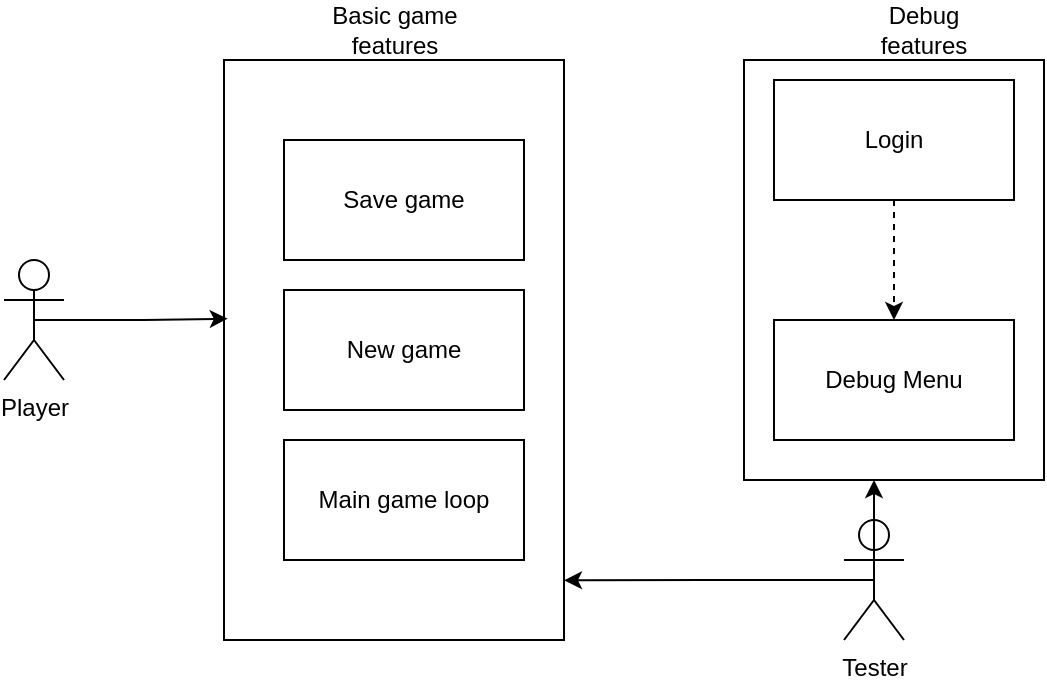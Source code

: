 <mxfile version="24.2.3" type="device">
  <diagram name="Page-1" id="3C9SZVpvr9mHW0cBooVO">
    <mxGraphModel dx="819" dy="447" grid="1" gridSize="10" guides="1" tooltips="1" connect="1" arrows="1" fold="1" page="1" pageScale="1" pageWidth="850" pageHeight="1100" math="0" shadow="0">
      <root>
        <mxCell id="0" />
        <mxCell id="1" parent="0" />
        <mxCell id="igfgxxir6rYcErchm6PJ-3" value="Player" style="shape=umlActor;verticalLabelPosition=bottom;verticalAlign=top;html=1;outlineConnect=0;" vertex="1" parent="1">
          <mxGeometry x="80" y="250" width="30" height="60" as="geometry" />
        </mxCell>
        <mxCell id="igfgxxir6rYcErchm6PJ-30" style="edgeStyle=orthogonalEdgeStyle;rounded=0;orthogonalLoop=1;jettySize=auto;html=1;exitX=0.5;exitY=0.5;exitDx=0;exitDy=0;exitPerimeter=0;" edge="1" parent="1" source="igfgxxir6rYcErchm6PJ-7">
          <mxGeometry relative="1" as="geometry">
            <mxPoint x="360" y="410.143" as="targetPoint" />
          </mxGeometry>
        </mxCell>
        <mxCell id="igfgxxir6rYcErchm6PJ-7" value="Tester" style="shape=umlActor;verticalLabelPosition=bottom;verticalAlign=top;html=1;outlineConnect=0;" vertex="1" parent="1">
          <mxGeometry x="500" y="380" width="30" height="60" as="geometry" />
        </mxCell>
        <mxCell id="igfgxxir6rYcErchm6PJ-21" value="" style="group" vertex="1" connectable="0" parent="1">
          <mxGeometry x="190" y="150" width="170" height="290" as="geometry" />
        </mxCell>
        <mxCell id="igfgxxir6rYcErchm6PJ-19" value="" style="rounded=0;whiteSpace=wrap;html=1;" vertex="1" parent="igfgxxir6rYcErchm6PJ-21">
          <mxGeometry width="170" height="290" as="geometry" />
        </mxCell>
        <mxCell id="igfgxxir6rYcErchm6PJ-16" value="Save game" style="rounded=0;whiteSpace=wrap;html=1;" vertex="1" parent="igfgxxir6rYcErchm6PJ-21">
          <mxGeometry x="30" y="40" width="120" height="60" as="geometry" />
        </mxCell>
        <mxCell id="igfgxxir6rYcErchm6PJ-17" value="New game" style="rounded=0;whiteSpace=wrap;html=1;" vertex="1" parent="igfgxxir6rYcErchm6PJ-21">
          <mxGeometry x="30" y="115" width="120" height="60" as="geometry" />
        </mxCell>
        <mxCell id="igfgxxir6rYcErchm6PJ-18" value="Main game loop" style="rounded=0;whiteSpace=wrap;html=1;" vertex="1" parent="igfgxxir6rYcErchm6PJ-21">
          <mxGeometry x="30" y="190" width="120" height="60" as="geometry" />
        </mxCell>
        <mxCell id="igfgxxir6rYcErchm6PJ-22" value="Basic game features" style="text;html=1;align=center;verticalAlign=middle;whiteSpace=wrap;rounded=0;" vertex="1" parent="1">
          <mxGeometry x="222.5" y="120" width="105" height="30" as="geometry" />
        </mxCell>
        <mxCell id="igfgxxir6rYcErchm6PJ-23" value="" style="rounded=0;whiteSpace=wrap;html=1;" vertex="1" parent="1">
          <mxGeometry x="450" y="150" width="150" height="210" as="geometry" />
        </mxCell>
        <mxCell id="igfgxxir6rYcErchm6PJ-24" value="Debug features" style="text;html=1;align=center;verticalAlign=middle;whiteSpace=wrap;rounded=0;" vertex="1" parent="1">
          <mxGeometry x="510" y="120" width="60" height="30" as="geometry" />
        </mxCell>
        <mxCell id="igfgxxir6rYcErchm6PJ-28" value="" style="edgeStyle=orthogonalEdgeStyle;rounded=0;orthogonalLoop=1;jettySize=auto;html=1;dashed=1;" edge="1" parent="1" source="igfgxxir6rYcErchm6PJ-25" target="igfgxxir6rYcErchm6PJ-27">
          <mxGeometry relative="1" as="geometry" />
        </mxCell>
        <mxCell id="igfgxxir6rYcErchm6PJ-25" value="Login" style="rounded=0;whiteSpace=wrap;html=1;" vertex="1" parent="1">
          <mxGeometry x="465" y="160" width="120" height="60" as="geometry" />
        </mxCell>
        <mxCell id="igfgxxir6rYcErchm6PJ-27" value="Debug Menu" style="rounded=0;whiteSpace=wrap;html=1;" vertex="1" parent="1">
          <mxGeometry x="465" y="280" width="120" height="60" as="geometry" />
        </mxCell>
        <mxCell id="igfgxxir6rYcErchm6PJ-29" style="edgeStyle=orthogonalEdgeStyle;rounded=0;orthogonalLoop=1;jettySize=auto;html=1;exitX=0.5;exitY=0.5;exitDx=0;exitDy=0;exitPerimeter=0;entryX=0.011;entryY=0.446;entryDx=0;entryDy=0;entryPerimeter=0;" edge="1" parent="1" source="igfgxxir6rYcErchm6PJ-3" target="igfgxxir6rYcErchm6PJ-19">
          <mxGeometry relative="1" as="geometry" />
        </mxCell>
        <mxCell id="igfgxxir6rYcErchm6PJ-31" style="edgeStyle=orthogonalEdgeStyle;rounded=0;orthogonalLoop=1;jettySize=auto;html=1;exitX=0.5;exitY=0.5;exitDx=0;exitDy=0;exitPerimeter=0;entryX=0.439;entryY=0.999;entryDx=0;entryDy=0;entryPerimeter=0;" edge="1" parent="1" source="igfgxxir6rYcErchm6PJ-7" target="igfgxxir6rYcErchm6PJ-23">
          <mxGeometry relative="1" as="geometry" />
        </mxCell>
      </root>
    </mxGraphModel>
  </diagram>
</mxfile>
